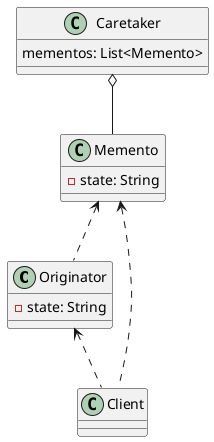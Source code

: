 @startuml

class Originator
class Memento
class Caretaker
class Client

Memento : -state: String
Originator : -state: String
Caretaker : mementos: List<Memento>

Memento <.. Originator
Caretaker o-- Memento

Memento <.. Client
Originator <.. Client



@enduml